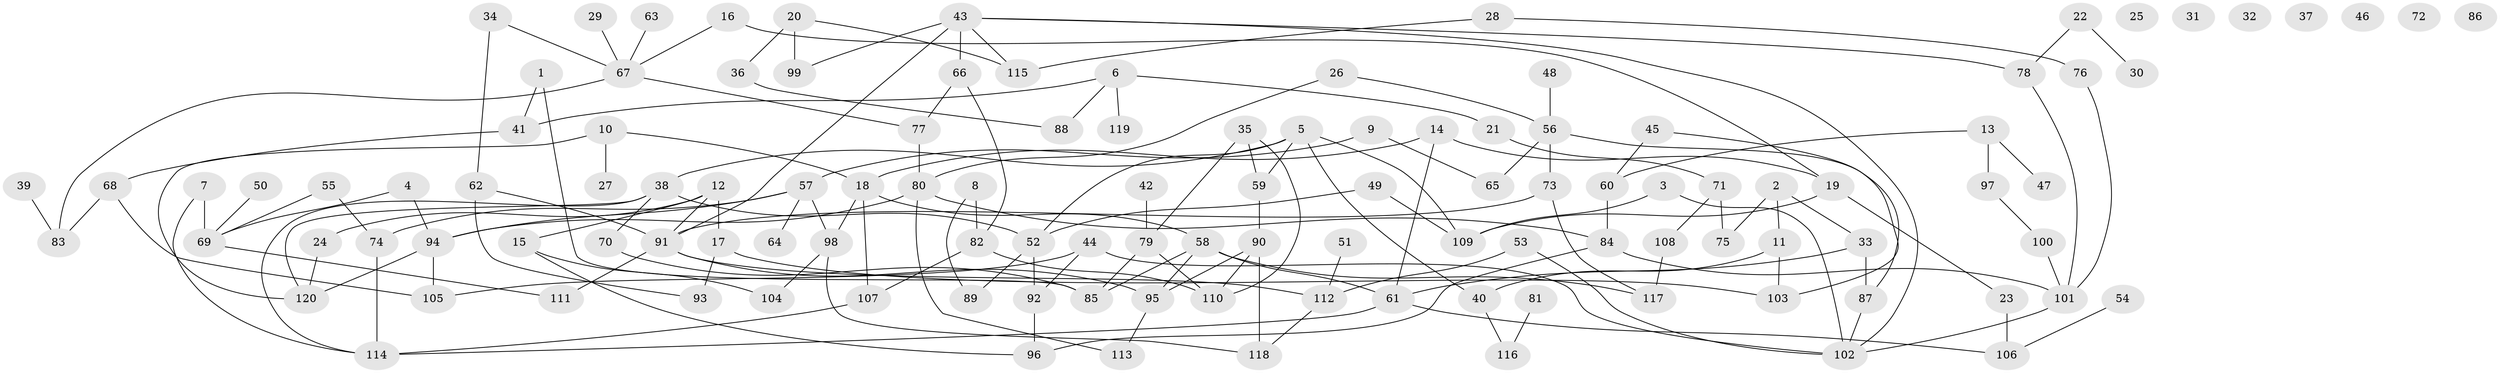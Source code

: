 // coarse degree distribution, {4: 0.26666666666666666, 9: 0.13333333333333333, 3: 0.2, 5: 0.13333333333333333, 6: 0.03333333333333333, 7: 0.03333333333333333, 2: 0.1, 1: 0.1}
// Generated by graph-tools (version 1.1) at 2025/48/03/04/25 22:48:09]
// undirected, 120 vertices, 165 edges
graph export_dot {
  node [color=gray90,style=filled];
  1;
  2;
  3;
  4;
  5;
  6;
  7;
  8;
  9;
  10;
  11;
  12;
  13;
  14;
  15;
  16;
  17;
  18;
  19;
  20;
  21;
  22;
  23;
  24;
  25;
  26;
  27;
  28;
  29;
  30;
  31;
  32;
  33;
  34;
  35;
  36;
  37;
  38;
  39;
  40;
  41;
  42;
  43;
  44;
  45;
  46;
  47;
  48;
  49;
  50;
  51;
  52;
  53;
  54;
  55;
  56;
  57;
  58;
  59;
  60;
  61;
  62;
  63;
  64;
  65;
  66;
  67;
  68;
  69;
  70;
  71;
  72;
  73;
  74;
  75;
  76;
  77;
  78;
  79;
  80;
  81;
  82;
  83;
  84;
  85;
  86;
  87;
  88;
  89;
  90;
  91;
  92;
  93;
  94;
  95;
  96;
  97;
  98;
  99;
  100;
  101;
  102;
  103;
  104;
  105;
  106;
  107;
  108;
  109;
  110;
  111;
  112;
  113;
  114;
  115;
  116;
  117;
  118;
  119;
  120;
  1 -- 41;
  1 -- 85;
  2 -- 11;
  2 -- 33;
  2 -- 75;
  3 -- 102;
  3 -- 109;
  4 -- 69;
  4 -- 94;
  5 -- 38;
  5 -- 40;
  5 -- 52;
  5 -- 59;
  5 -- 109;
  6 -- 21;
  6 -- 41;
  6 -- 88;
  6 -- 119;
  7 -- 69;
  7 -- 114;
  8 -- 82;
  8 -- 89;
  9 -- 57;
  9 -- 65;
  10 -- 18;
  10 -- 27;
  10 -- 120;
  11 -- 40;
  11 -- 103;
  12 -- 15;
  12 -- 17;
  12 -- 24;
  12 -- 91;
  13 -- 47;
  13 -- 60;
  13 -- 97;
  14 -- 18;
  14 -- 19;
  14 -- 61;
  15 -- 96;
  15 -- 104;
  16 -- 19;
  16 -- 67;
  17 -- 93;
  17 -- 103;
  18 -- 58;
  18 -- 98;
  18 -- 107;
  19 -- 23;
  19 -- 109;
  20 -- 36;
  20 -- 99;
  20 -- 115;
  21 -- 71;
  22 -- 30;
  22 -- 78;
  23 -- 106;
  24 -- 120;
  26 -- 56;
  26 -- 80;
  28 -- 76;
  28 -- 115;
  29 -- 67;
  33 -- 61;
  33 -- 87;
  34 -- 62;
  34 -- 67;
  35 -- 59;
  35 -- 79;
  35 -- 110;
  36 -- 88;
  38 -- 52;
  38 -- 70;
  38 -- 114;
  38 -- 120;
  39 -- 83;
  40 -- 116;
  41 -- 68;
  42 -- 79;
  43 -- 66;
  43 -- 78;
  43 -- 91;
  43 -- 99;
  43 -- 102;
  43 -- 115;
  44 -- 92;
  44 -- 102;
  44 -- 105;
  45 -- 60;
  45 -- 103;
  48 -- 56;
  49 -- 52;
  49 -- 109;
  50 -- 69;
  51 -- 112;
  52 -- 89;
  52 -- 92;
  53 -- 102;
  53 -- 112;
  54 -- 106;
  55 -- 69;
  55 -- 74;
  56 -- 65;
  56 -- 73;
  56 -- 87;
  57 -- 64;
  57 -- 74;
  57 -- 94;
  57 -- 98;
  58 -- 61;
  58 -- 85;
  58 -- 95;
  58 -- 117;
  59 -- 90;
  60 -- 84;
  61 -- 106;
  61 -- 114;
  62 -- 91;
  62 -- 93;
  63 -- 67;
  66 -- 77;
  66 -- 82;
  67 -- 77;
  67 -- 83;
  68 -- 83;
  68 -- 105;
  69 -- 111;
  70 -- 85;
  71 -- 75;
  71 -- 108;
  73 -- 91;
  73 -- 117;
  74 -- 114;
  76 -- 101;
  77 -- 80;
  78 -- 101;
  79 -- 85;
  79 -- 110;
  80 -- 84;
  80 -- 94;
  80 -- 113;
  81 -- 116;
  82 -- 107;
  82 -- 110;
  84 -- 96;
  84 -- 101;
  87 -- 102;
  90 -- 95;
  90 -- 110;
  90 -- 118;
  91 -- 95;
  91 -- 111;
  91 -- 112;
  92 -- 96;
  94 -- 105;
  94 -- 120;
  95 -- 113;
  97 -- 100;
  98 -- 104;
  98 -- 118;
  100 -- 101;
  101 -- 102;
  107 -- 114;
  108 -- 117;
  112 -- 118;
}
